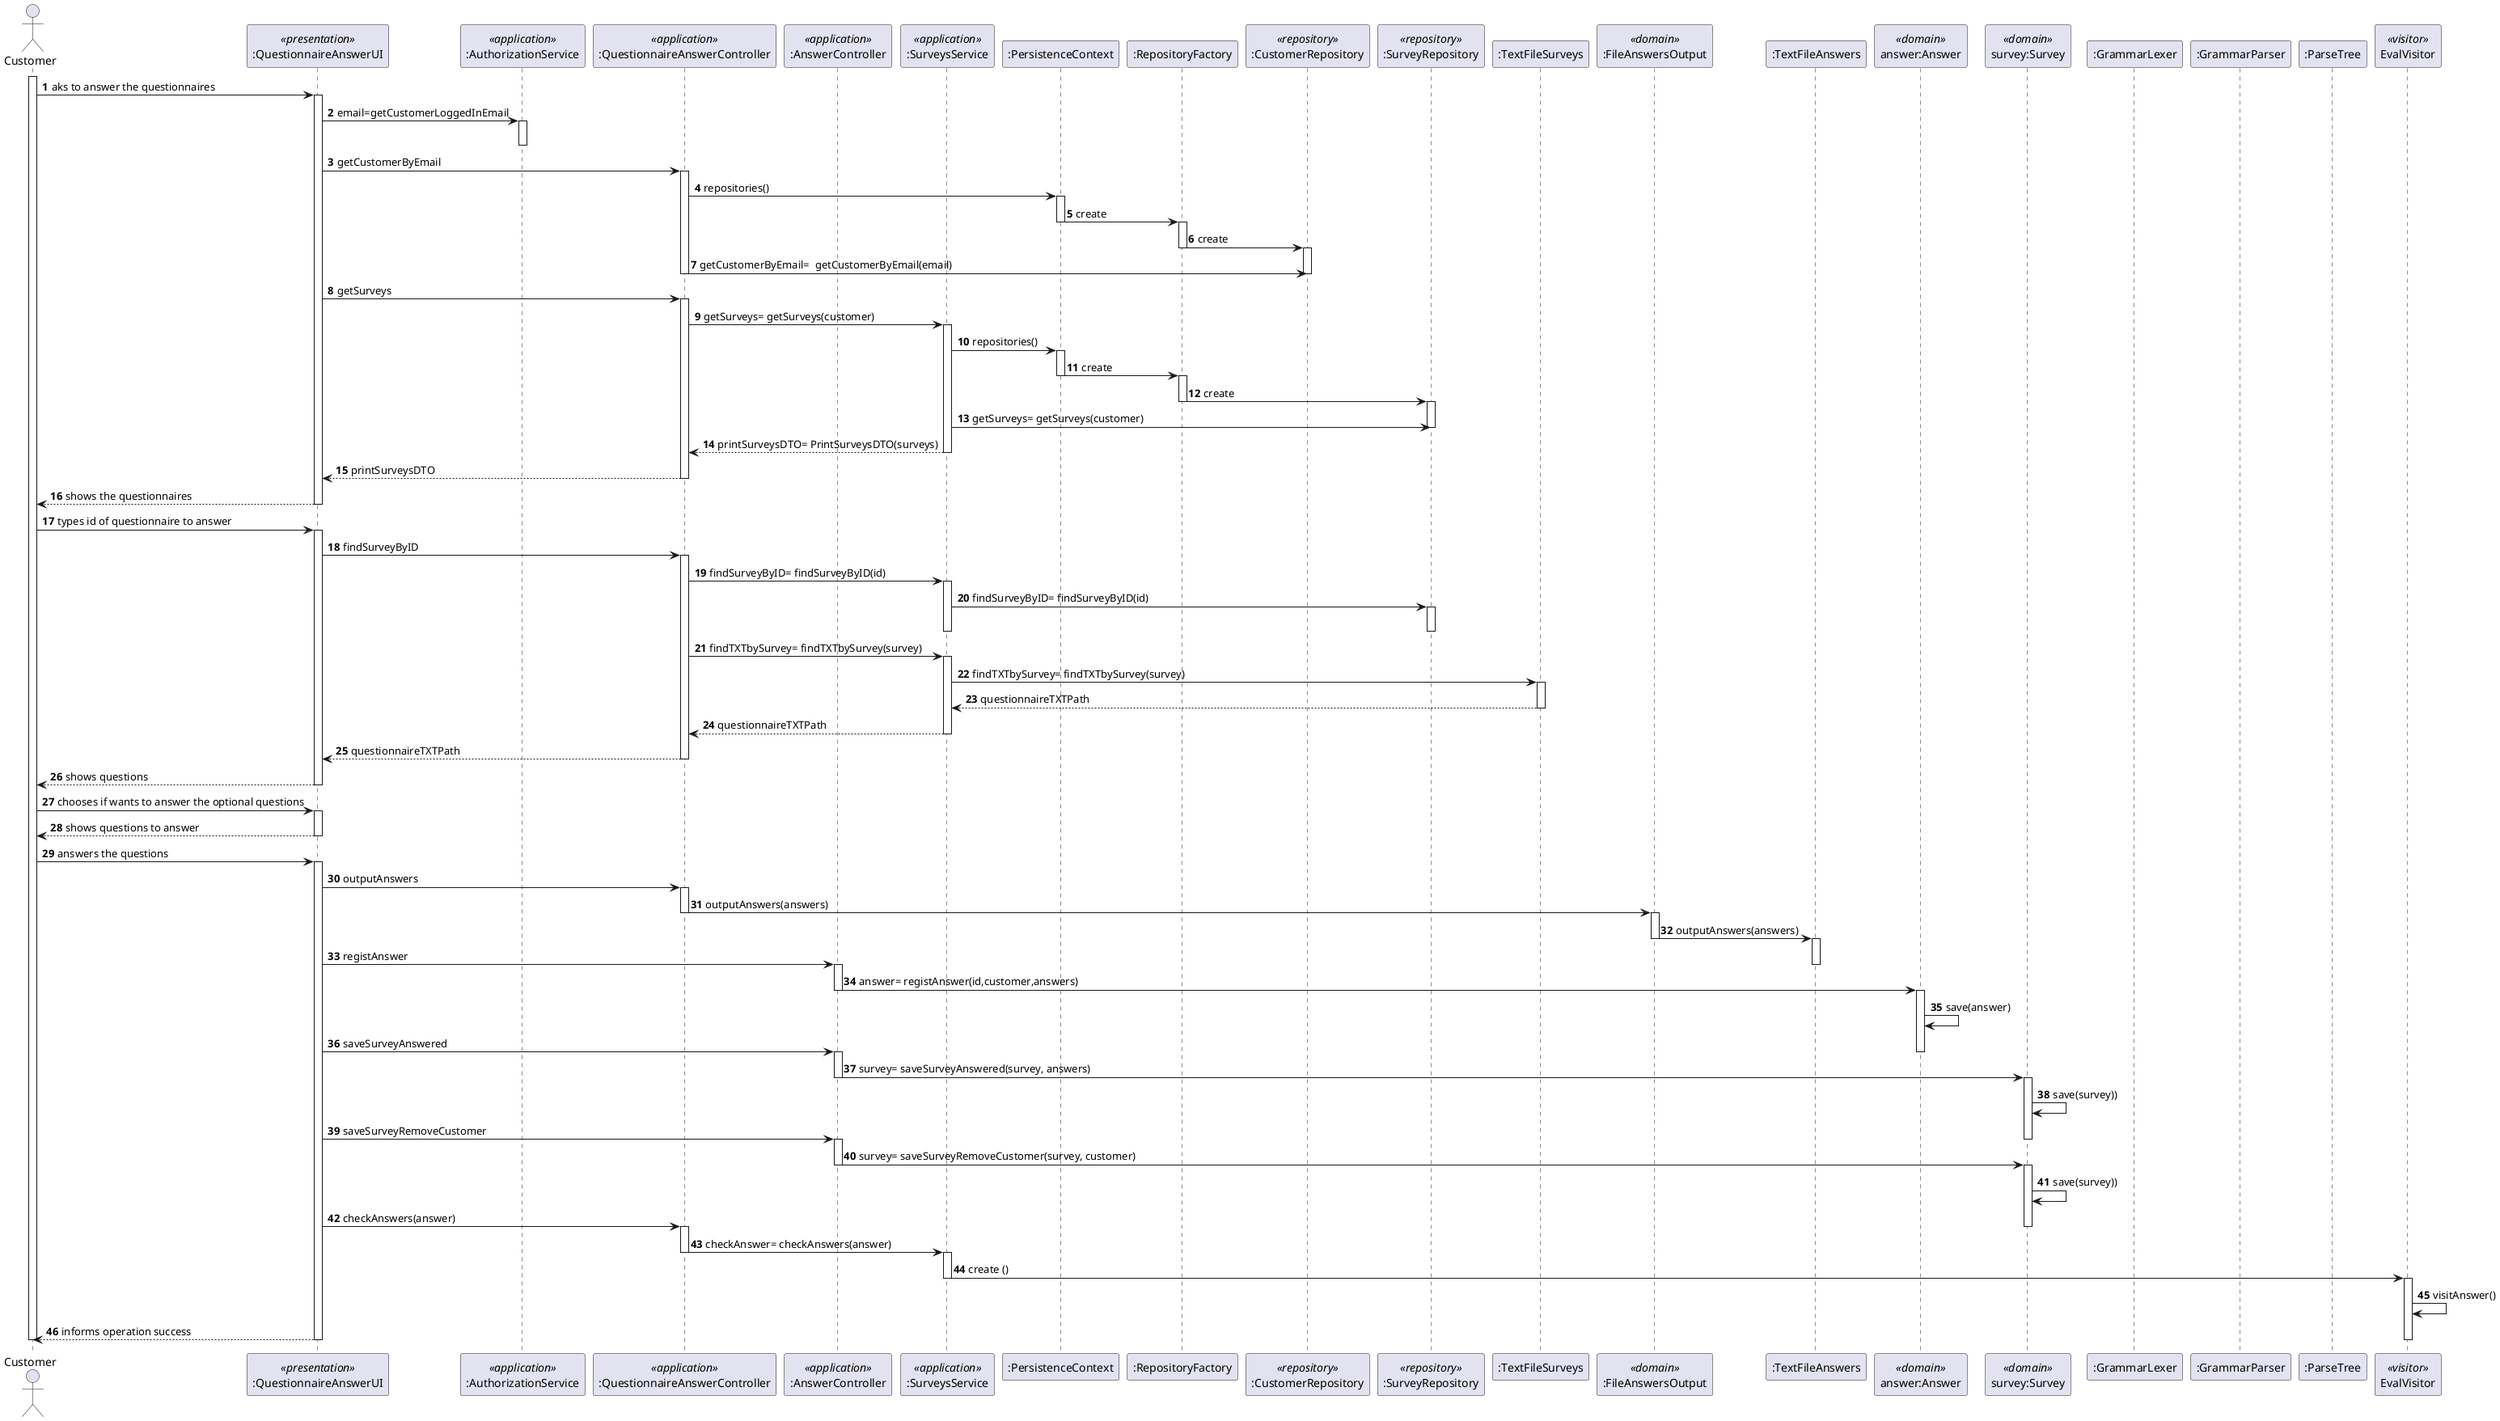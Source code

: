 @startuml
autonumber
'hide footbox
actor "Customer" as PM
participant ":QuestionnaireAnswerUI" as UI <<presentation>>
participant ":AuthorizationService" as Au <<application>>
participant ":QuestionnaireAnswerController" as CTRL <<application>>
participant ":AnswerController" as ACTRL <<application>>
participant ":SurveysService" as S <<application>>
participant ":PersistenceContext" as PC
participant ":RepositoryFactory" as RF
participant ":CustomerRepository" as CRepo <<repository>>
participant ":SurveyRepository" as SRepo <<repository>>
participant ":TextFileSurveys" as TS
participant ":FileAnswersOutput" as OUT <<domain>>
participant ":TextFileAnswers" as T
participant "answer:Answer" as Answer <<domain>>
participant "survey:Survey" as Survey <<domain>>
participant ":GrammarLexer" as GL
participant ":GrammarParser" as GP
participant ":ParseTree" as PS
participant "EvalVisitor" as V <<visitor>>

activate PM

PM -> UI : aks to answer the questionnaires
activate UI
UI -> Au : email=getCustomerLoggedInEmail
activate Au
deactivate CTRL
deactivate Au


UI -> CTRL : getCustomerByEmail
activate CTRL
CTRL -> PC : repositories()

activate PC
PC -> RF : create
deactivate PC
activate RF
RF -> CRepo : create
deactivate RF
activate CRepo


CTRL -> CRepo :  getCustomerByEmail=  getCustomerByEmail(email)

deactivate CTRL

deactivate CRepo


UI -> CTRL : getSurveys
activate CTRL
CTRL -> S : getSurveys= getSurveys(customer)

activate S
S -> PC : repositories()

activate PC
PC -> RF : create
deactivate PC
activate RF
RF -> SRepo : create
deactivate RF
activate SRepo
S -> SRepo : getSurveys= getSurveys(customer)
deactivate SRepo
S --> CTRL: printSurveysDTO= PrintSurveysDTO(surveys)
deactivate S


CTRL --> UI : printSurveysDTO
deactivate CTRL
UI --> PM : shows the questionnaires
deactivate UI

PM -> UI : types id of questionnaire to answer
activate UI

UI -> CTRL : findSurveyByID
activate CTRL
CTRL -> S : findSurveyByID= findSurveyByID(id)

activate S
S -> SRepo :  findSurveyByID= findSurveyByID(id)
activate SRepo
deactivate S
deactivate SRepo



CTRL -> S : findTXTbySurvey= findTXTbySurvey(survey)
activate S

S -> TS :  findTXTbySurvey= findTXTbySurvey(survey)
activate TS
TS --> S :   questionnaireTXTPath
deactivate TS

S --> CTRL: questionnaireTXTPath
deactivate S


CTRL --> UI : questionnaireTXTPath
deactivate CTRL

UI --> PM : shows questions
deactivate UI

PM -> UI : chooses if wants to answer the optional questions
activate UI
UI --> PM : shows questions to answer
deactivate UI
PM -> UI : answers the questions
activate UI
UI -> CTRL : outputAnswers
activate CTRL

CTRL -> OUT : outputAnswers(answers)
deactivate CTRL

activate OUT
OUT -> T : outputAnswers(answers)
deactivate OUT
activate T

UI -> ACTRL : registAnswer
deactivate T
activate ACTRL

ACTRL -> Answer : answer= registAnswer(id,customer,answers)
deactivate ACTRL
activate Answer
Answer -> Answer : save(answer)



UI -> ACTRL : saveSurveyAnswered
deactivate Answer
activate ACTRL
ACTRL -> Survey : survey= saveSurveyAnswered(survey, answers)
deactivate ACTRL
activate Survey

Survey -> Survey : save(survey))




UI -> ACTRL : saveSurveyRemoveCustomer
deactivate Survey
activate ACTRL
deactivate Answer
ACTRL -> Survey : survey= saveSurveyRemoveCustomer(survey, customer)
deactivate ACTRL

activate Survey
Survey -> Survey : save(survey))
deactivate ACTRL


UI -> CTRL : checkAnswers(answer)
deactivate Survey
activate CTRL
CTRL-> S : checkAnswer= checkAnswers(answer)
deactivate CTRL
activate S

S -> V :create ()
deactivate S
activate V
V -> V : visitAnswer()

UI --> PM :informs operation success
deactivate V

deactivate PM
deactivate UI
@enduml
